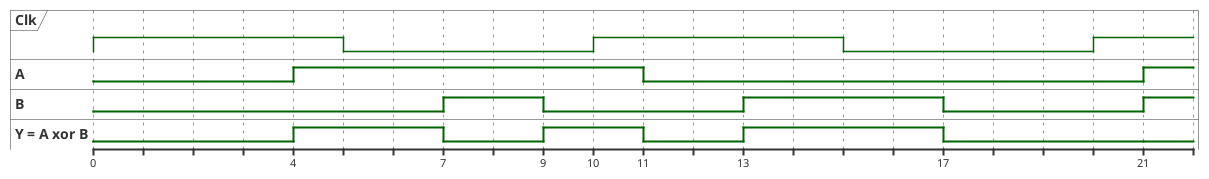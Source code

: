 ' logika kombinacyjna
@startuml
clock "Clk" as clk with period 10
binary "A" as A
binary "B" as B
binary "Y = A xor B" as Y

@A
0 is low
+4 is high
+7 is low
+10 is high

@B
0 is low
+7 is high
+2 is low
+4 is high
+4 is low
+4 is high

@Y
0 is low
+4 is high
+3 is low
+2 is high
+2 is low
+2 is high
+4 is low
+4 is low

@enduml

' logika kombinacyjna + sekwencyjna
@startuml
clock "Clk" as clk with period 5
binary "A" as A
binary "Q" as B
binary "Y = A xor B" as Y
binary "DFF Q(Y)" as Q

@A
0 is low
+4 is high
+7 is low
+10 is high

@B
0 is low
+7 is high
+2 is low
+4 is high
+4 is low
+4 is high

@Y
0 is low
+4 is high
+3 is low
+2 is high
+2 is low
+2 is high
+4 is low
+4 is low

@Q
0 is low
+10 is high
+10 is low

@enduml

' setup/hold
@startuml
clock "Clk" as clk with period 10
binary "IN" as IN
binary "OUT" as OUT

@IN
0 is low
+3 is high
+4 is low
IN@4 <-> @5 : {t_setup}
IN@5 <-> @6 : {t_hold}


@OUT
0 is low
+5.2 is high

highlight 4 to 6 : 

@enduml


' logika kombinacyjna + sekwencyjna
@startuml
clock "Clk" as clk with period 5
binary "A" as A
binary "Q" as B
binary "Y = A and B" as Y
binary "DFF Q(Y)" as Q

@A
0 is low
+4 is high
+7 is low
+10 is high

@B
0 is low
+7 is high
+2 is low
+4 is high
+4 is low
+4 is high

@Y
0 is {0,1}

@Q
0 is {0,1}

@enduml